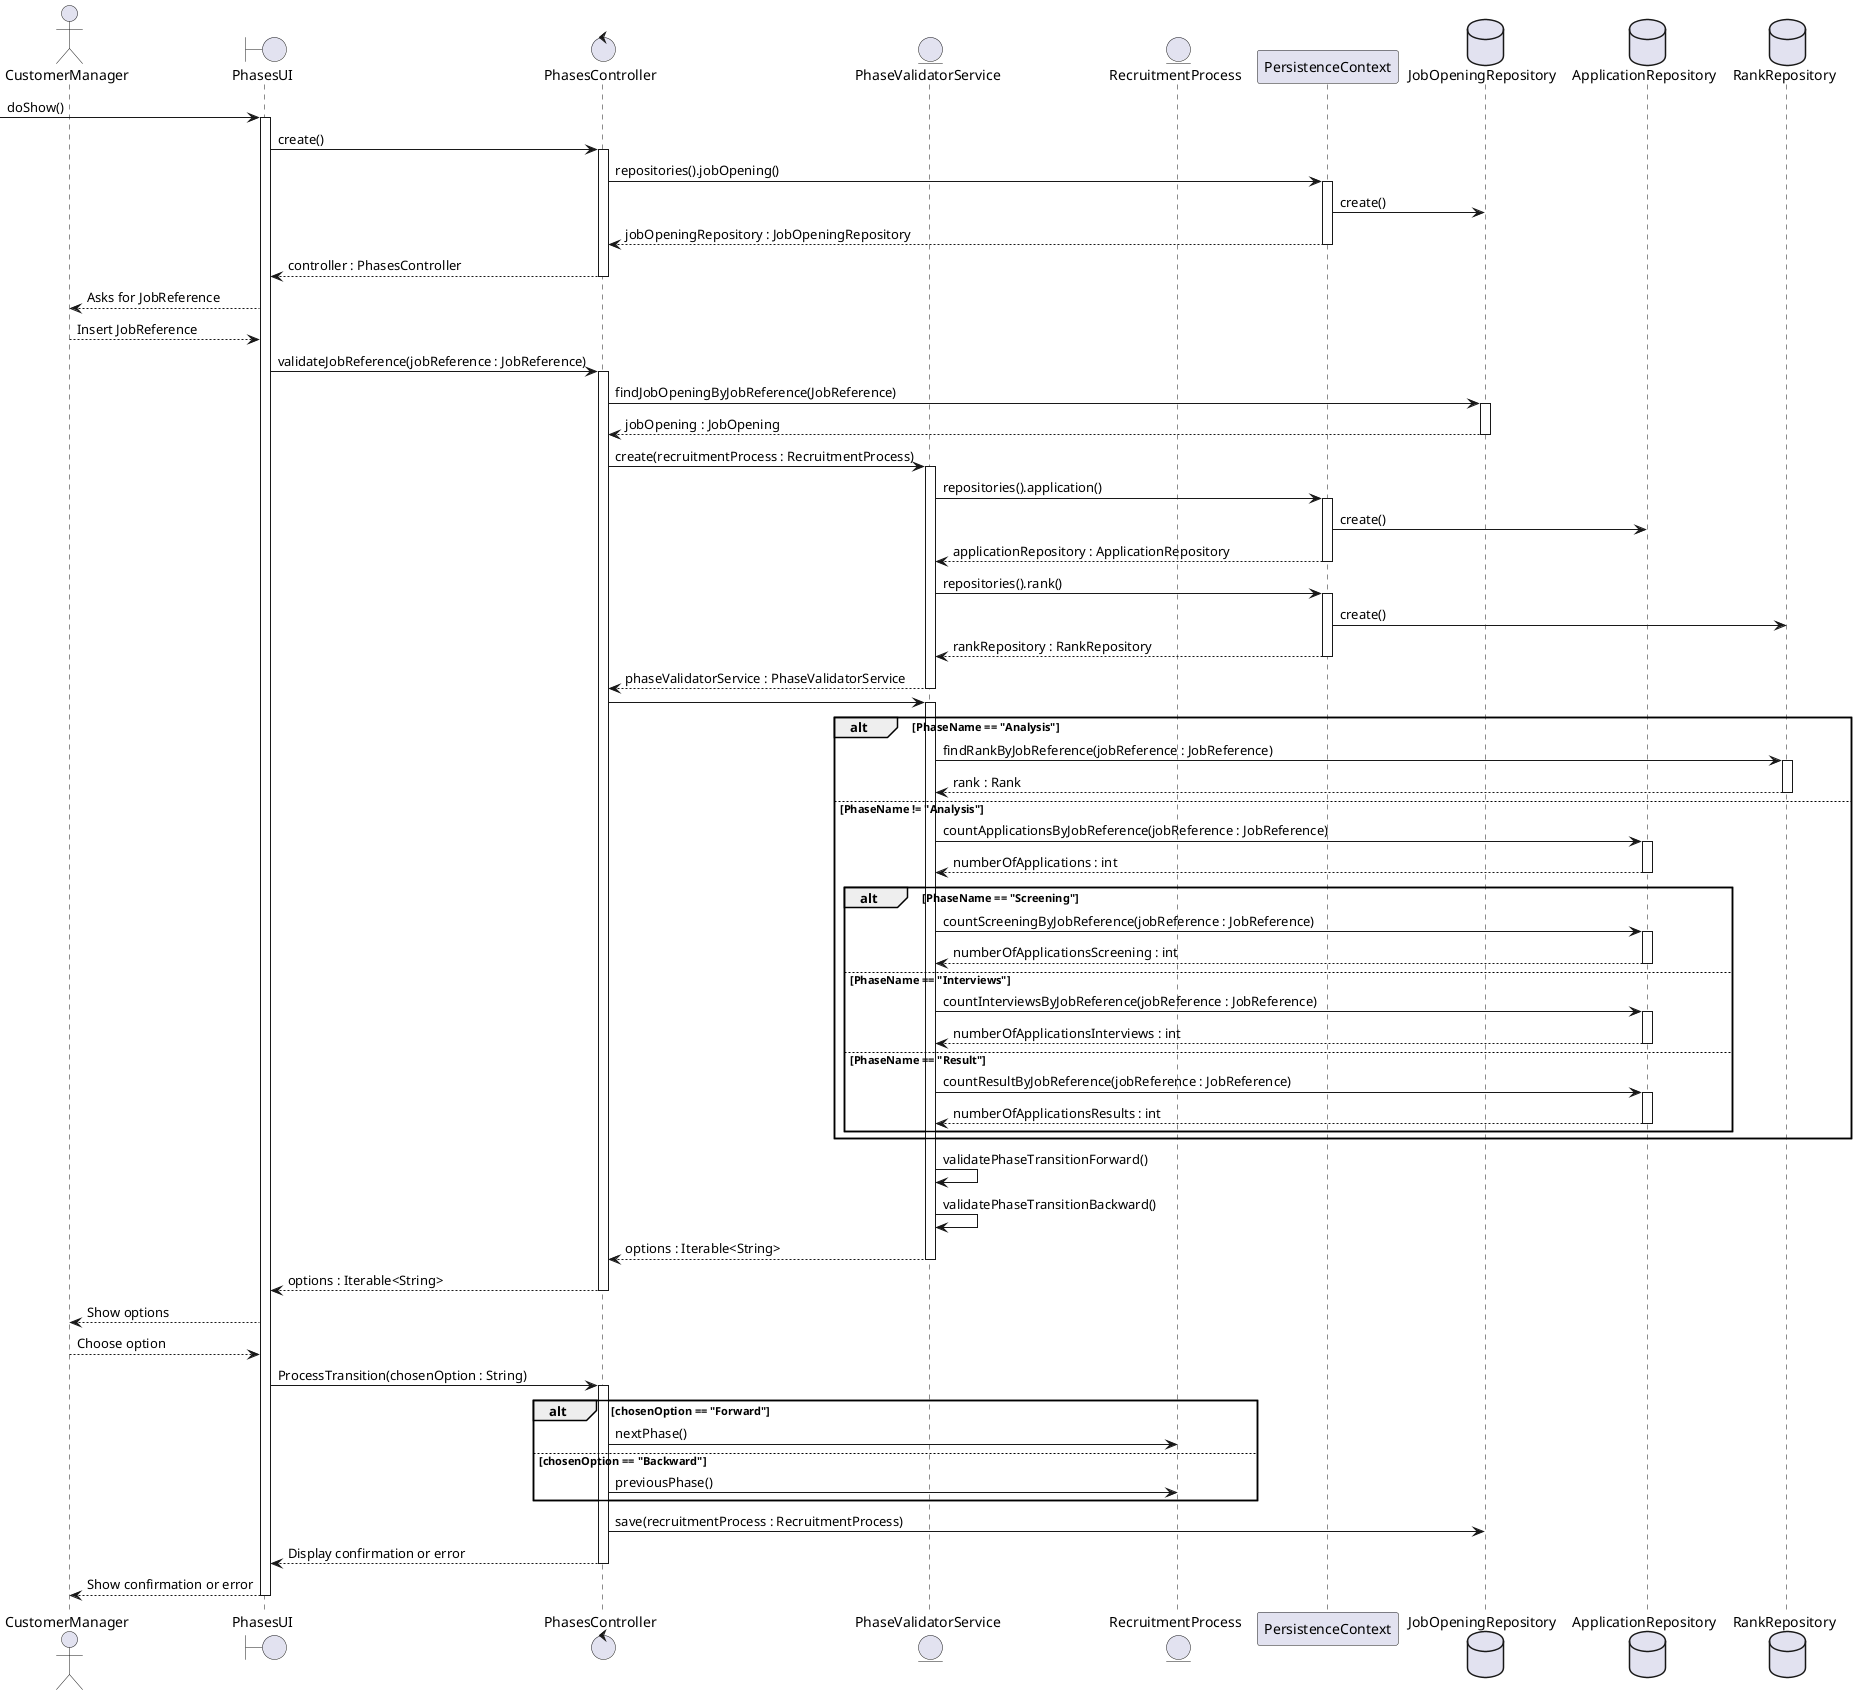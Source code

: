 @startuml SequenceDiagram
actor CustomerManager
boundary PhasesUI
control PhasesController
entity PhaseValidatorService
entity RecruitmentProcess
participant PersistenceContext
database JobOpeningRepository
database ApplicationRepository
database RankRepository

-> PhasesUI: doShow()
activate PhasesUI
PhasesUI -> PhasesController : create()
activate PhasesController
PhasesController -> PersistenceContext : repositories().jobOpening()
activate PersistenceContext
PersistenceContext -> JobOpeningRepository : create()
PersistenceContext --> PhasesController : jobOpeningRepository : JobOpeningRepository
deactivate PersistenceContext
PhasesController --> PhasesUI : controller : PhasesController
deactivate PhasesController
PhasesUI --> CustomerManager: Asks for JobReference
CustomerManager --> PhasesUI: Insert JobReference
PhasesUI -> PhasesController: validateJobReference(jobReference : JobReference)
activate PhasesController
PhasesController -> JobOpeningRepository: findJobOpeningByJobReference(JobReference)
activate JobOpeningRepository
JobOpeningRepository --> PhasesController: jobOpening : JobOpening
deactivate JobOpeningRepository
PhasesController -> PhaseValidatorService : create(recruitmentProcess : RecruitmentProcess)
activate PhaseValidatorService
PhaseValidatorService -> PersistenceContext : repositories().application()
activate PersistenceContext
PersistenceContext -> ApplicationRepository : create()
PersistenceContext --> PhaseValidatorService : applicationRepository : ApplicationRepository
deactivate PersistenceContext
PhaseValidatorService -> PersistenceContext : repositories().rank()
activate PersistenceContext
PersistenceContext -> RankRepository : create()
PersistenceContext --> PhaseValidatorService : rankRepository : RankRepository
deactivate PersistenceContext
PhaseValidatorService --> PhasesController: phaseValidatorService : PhaseValidatorService
deactivate PhaseValidatorService
PhasesController -> PhaseValidatorService:
activate PhaseValidatorService
alt PhaseName == "Analysis"
PhaseValidatorService -> RankRepository : findRankByJobReference(jobReference : JobReference)
activate RankRepository
RankRepository --> PhaseValidatorService: rank : Rank
deactivate RankRepository
else PhaseName != "Analysis"
PhaseValidatorService -> ApplicationRepository : countApplicationsByJobReference(jobReference : JobReference)
activate ApplicationRepository
ApplicationRepository --> PhaseValidatorService: numberOfApplications : int
deactivate ApplicationRepository
    alt PhaseName == "Screening"
    PhaseValidatorService -> ApplicationRepository : countScreeningByJobReference(jobReference : JobReference)
    activate ApplicationRepository
    ApplicationRepository --> PhaseValidatorService: numberOfApplicationsScreening : int
    deactivate ApplicationRepository
    else PhaseName == "Interviews"
    PhaseValidatorService -> ApplicationRepository : countInterviewsByJobReference(jobReference : JobReference)
    activate ApplicationRepository
    ApplicationRepository --> PhaseValidatorService: numberOfApplicationsInterviews : int
    deactivate ApplicationRepository
    else PhaseName == "Result"
    PhaseValidatorService -> ApplicationRepository : countResultByJobReference(jobReference : JobReference)
    activate ApplicationRepository
    ApplicationRepository --> PhaseValidatorService: numberOfApplicationsResults : int
    deactivate ApplicationRepository

    end
end
PhaseValidatorService -> PhaseValidatorService : validatePhaseTransitionForward()
PhaseValidatorService -> PhaseValidatorService : validatePhaseTransitionBackward()
PhaseValidatorService --> PhasesController: options : Iterable<String>
deactivate PhaseValidatorService
PhasesController --> PhasesUI: options : Iterable<String>
deactivate PhasesController
PhasesUI --> CustomerManager: Show options
CustomerManager --> PhasesUI: Choose option
PhasesUI -> PhasesController: ProcessTransition(chosenOption : String)
activate PhasesController
alt chosenOption == "Forward"
PhasesController -> RecruitmentProcess: nextPhase()
else chosenOption == "Backward"
PhasesController -> RecruitmentProcess: previousPhase()
end
PhasesController -> JobOpeningRepository : save(recruitmentProcess : RecruitmentProcess)
PhasesController --> PhasesUI: Display confirmation or error
deactivate PhasesController
PhasesUI --> CustomerManager: Show confirmation or error
deactivate PhasesUI
@enduml
